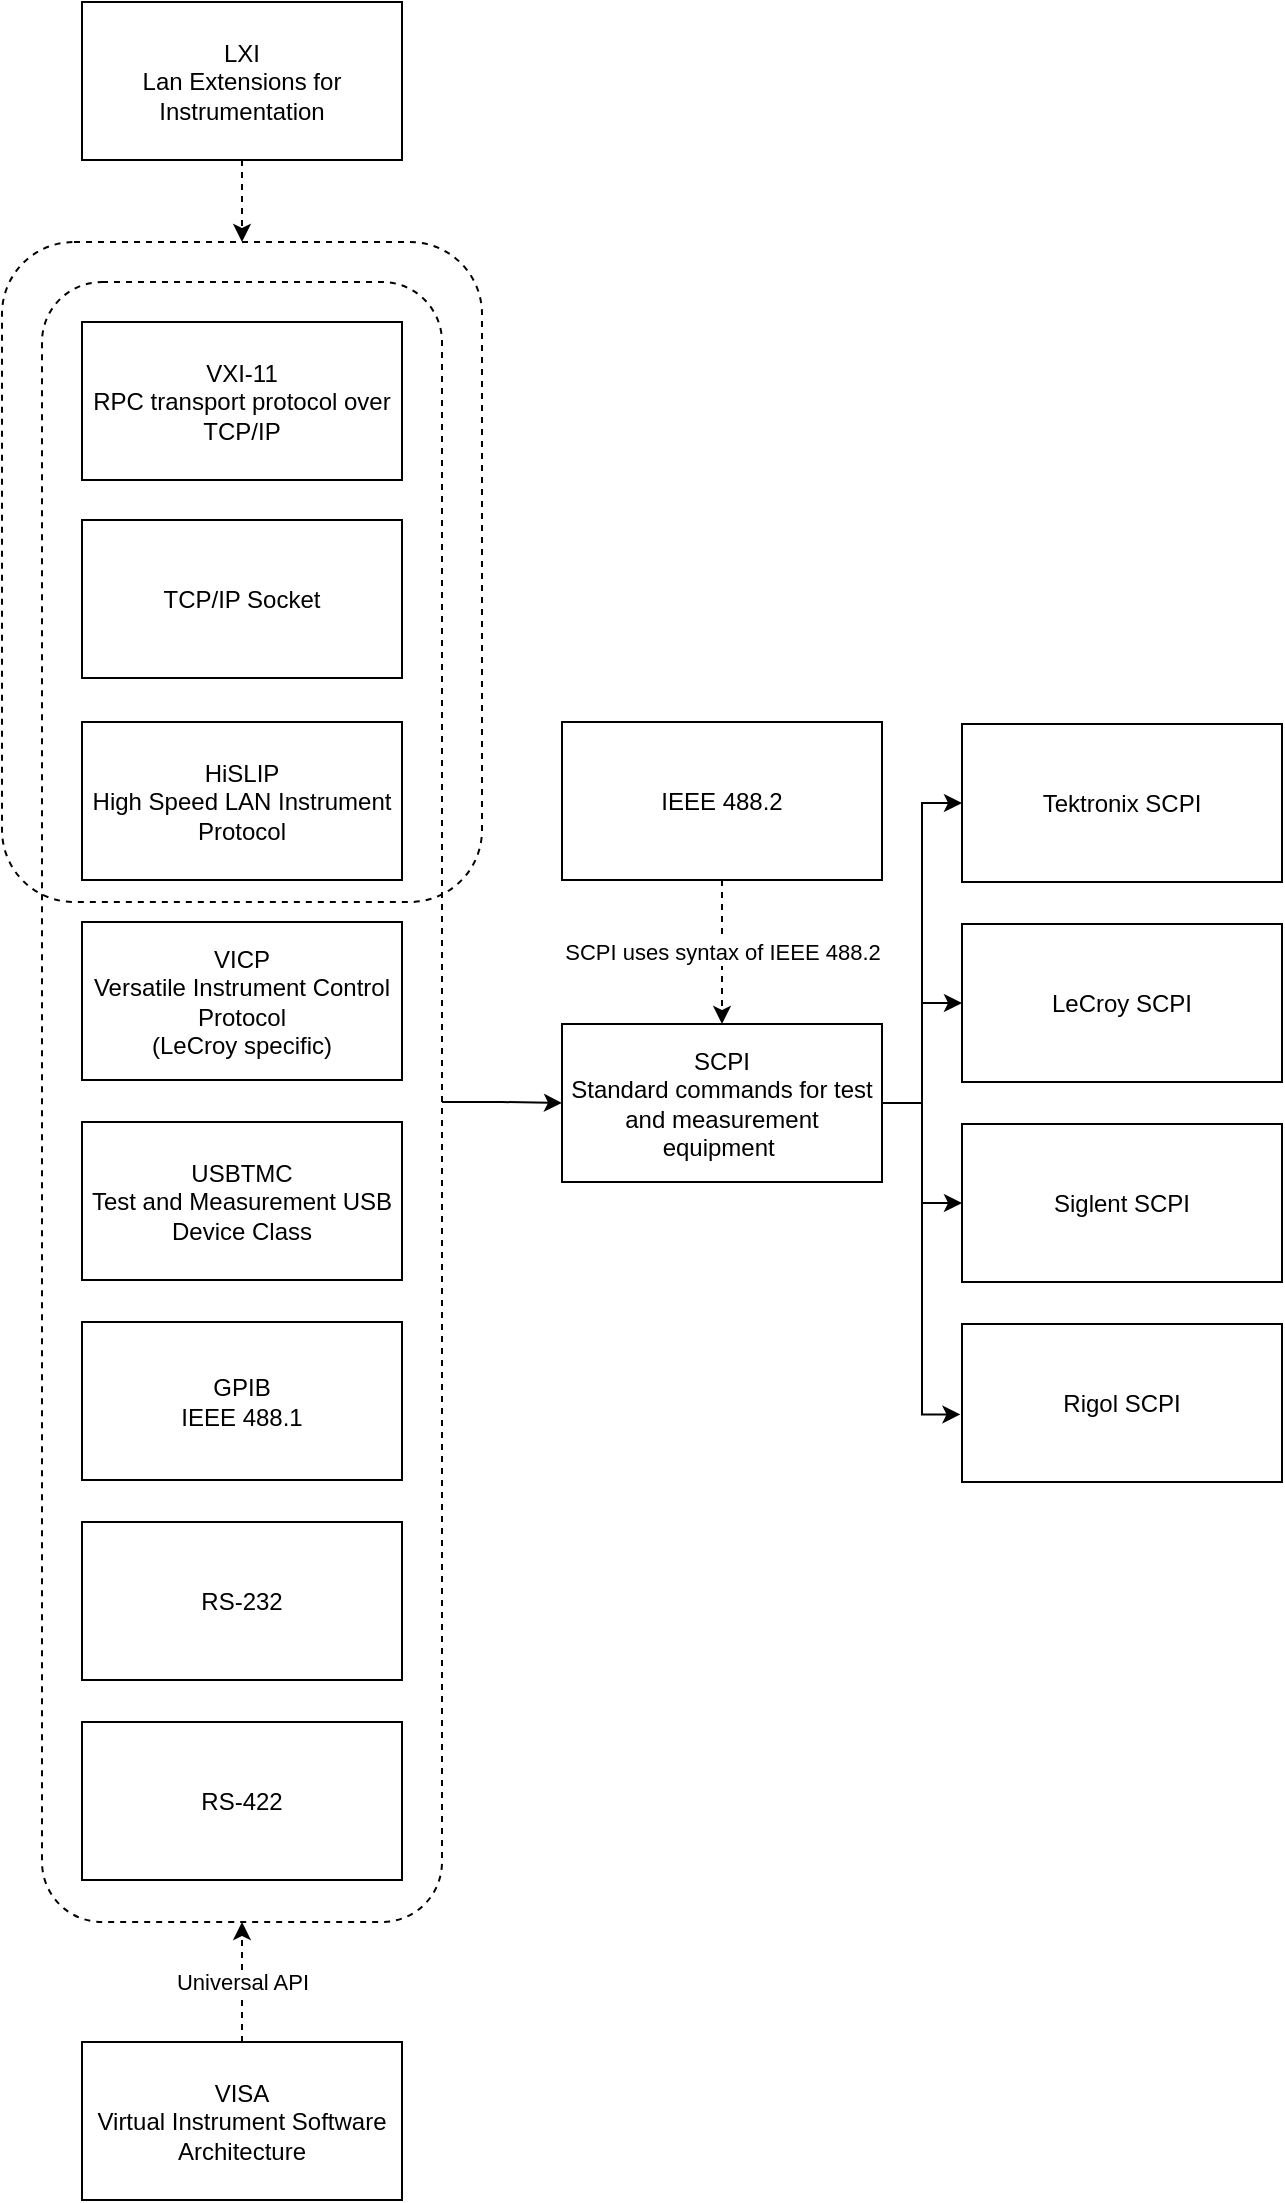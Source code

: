 <mxfile version="13.1.12" type="device" pages="2"><diagram id="yiU_om59BEAS4hxEiudL" name="Page-1"><mxGraphModel dx="1779" dy="1309" grid="1" gridSize="10" guides="1" tooltips="1" connect="1" arrows="1" fold="1" page="1" pageScale="1" pageWidth="850" pageHeight="1100" math="0" shadow="0"><root><mxCell id="0"/><mxCell id="1" parent="0"/><mxCell id="bnNKTG93MAxrQga7W9t3-14" value="" style="rounded=1;whiteSpace=wrap;html=1;dashed=1;" parent="1" vertex="1"><mxGeometry x="140" y="140" width="200" height="820" as="geometry"/></mxCell><mxCell id="Vnz4WbRcQ9M3PjpLrSUi-2" style="edgeStyle=orthogonalEdgeStyle;rounded=0;orthogonalLoop=1;jettySize=auto;html=1;exitX=1;exitY=0.5;exitDx=0;exitDy=0;entryX=0;entryY=0.5;entryDx=0;entryDy=0;" parent="1" source="bnNKTG93MAxrQga7W9t3-14" target="bnNKTG93MAxrQga7W9t3-1" edge="1"><mxGeometry relative="1" as="geometry"/></mxCell><mxCell id="Vnz4WbRcQ9M3PjpLrSUi-12" style="edgeStyle=orthogonalEdgeStyle;rounded=0;orthogonalLoop=1;jettySize=auto;html=1;exitX=1;exitY=0.5;exitDx=0;exitDy=0;entryX=0;entryY=0.5;entryDx=0;entryDy=0;" parent="1" source="bnNKTG93MAxrQga7W9t3-1" target="Vnz4WbRcQ9M3PjpLrSUi-9" edge="1"><mxGeometry relative="1" as="geometry"/></mxCell><mxCell id="Vnz4WbRcQ9M3PjpLrSUi-13" style="edgeStyle=orthogonalEdgeStyle;rounded=0;orthogonalLoop=1;jettySize=auto;html=1;exitX=1;exitY=0.5;exitDx=0;exitDy=0;entryX=0;entryY=0.5;entryDx=0;entryDy=0;" parent="1" source="bnNKTG93MAxrQga7W9t3-1" target="Vnz4WbRcQ9M3PjpLrSUi-8" edge="1"><mxGeometry relative="1" as="geometry"/></mxCell><mxCell id="Vnz4WbRcQ9M3PjpLrSUi-14" style="edgeStyle=orthogonalEdgeStyle;rounded=0;orthogonalLoop=1;jettySize=auto;html=1;exitX=1;exitY=0.5;exitDx=0;exitDy=0;entryX=0;entryY=0.5;entryDx=0;entryDy=0;" parent="1" source="bnNKTG93MAxrQga7W9t3-1" target="Vnz4WbRcQ9M3PjpLrSUi-10" edge="1"><mxGeometry relative="1" as="geometry"/></mxCell><mxCell id="Vnz4WbRcQ9M3PjpLrSUi-15" style="edgeStyle=orthogonalEdgeStyle;rounded=0;orthogonalLoop=1;jettySize=auto;html=1;exitX=1;exitY=0.5;exitDx=0;exitDy=0;entryX=-0.005;entryY=0.572;entryDx=0;entryDy=0;entryPerimeter=0;" parent="1" source="bnNKTG93MAxrQga7W9t3-1" target="Vnz4WbRcQ9M3PjpLrSUi-11" edge="1"><mxGeometry relative="1" as="geometry"/></mxCell><mxCell id="bnNKTG93MAxrQga7W9t3-1" value="SCPI&lt;br&gt;Standard commands for test and measurement equipment&amp;nbsp;" style="rounded=0;whiteSpace=wrap;html=1;" parent="1" vertex="1"><mxGeometry x="400" y="511" width="160" height="79" as="geometry"/></mxCell><mxCell id="bnNKTG93MAxrQga7W9t3-12" value="SCPI uses syntax of IEEE 488.2" style="edgeStyle=orthogonalEdgeStyle;rounded=0;orthogonalLoop=1;jettySize=auto;html=1;exitX=0.5;exitY=1;exitDx=0;exitDy=0;entryX=0.5;entryY=0;entryDx=0;entryDy=0;dashed=1;" parent="1" source="bnNKTG93MAxrQga7W9t3-2" target="bnNKTG93MAxrQga7W9t3-1" edge="1"><mxGeometry relative="1" as="geometry"/></mxCell><mxCell id="bnNKTG93MAxrQga7W9t3-2" value="IEEE 488.2" style="rounded=0;whiteSpace=wrap;html=1;" parent="1" vertex="1"><mxGeometry x="400" y="360" width="160" height="79" as="geometry"/></mxCell><mxCell id="bnNKTG93MAxrQga7W9t3-5" value="VXI-11&lt;br&gt;RPC transport protocol over TCP/IP" style="rounded=0;whiteSpace=wrap;html=1;" parent="1" vertex="1"><mxGeometry x="160" y="160" width="160" height="79" as="geometry"/></mxCell><mxCell id="bnNKTG93MAxrQga7W9t3-6" value="USBTMC&lt;br&gt;Test and Measurement USB Device Class" style="rounded=0;whiteSpace=wrap;html=1;" parent="1" vertex="1"><mxGeometry x="160" y="560" width="160" height="79" as="geometry"/></mxCell><mxCell id="bnNKTG93MAxrQga7W9t3-7" value="TCP/IP Socket" style="rounded=0;whiteSpace=wrap;html=1;" parent="1" vertex="1"><mxGeometry x="160" y="259" width="160" height="79" as="geometry"/></mxCell><mxCell id="bnNKTG93MAxrQga7W9t3-8" value="HiSLIP&lt;br&gt;High Speed LAN Instrument Protocol" style="rounded=0;whiteSpace=wrap;html=1;" parent="1" vertex="1"><mxGeometry x="160" y="360" width="160" height="79" as="geometry"/></mxCell><mxCell id="bnNKTG93MAxrQga7W9t3-15" value="Universal API" style="edgeStyle=orthogonalEdgeStyle;rounded=0;orthogonalLoop=1;jettySize=auto;html=1;exitX=0.5;exitY=0;exitDx=0;exitDy=0;entryX=0.5;entryY=1;entryDx=0;entryDy=0;dashed=1;" parent="1" source="bnNKTG93MAxrQga7W9t3-9" target="bnNKTG93MAxrQga7W9t3-14" edge="1"><mxGeometry relative="1" as="geometry"/></mxCell><mxCell id="bnNKTG93MAxrQga7W9t3-9" value="VISA&lt;br&gt;Virtual Instrument Software Architecture" style="rounded=0;whiteSpace=wrap;html=1;" parent="1" vertex="1"><mxGeometry x="160" y="1020" width="160" height="79" as="geometry"/></mxCell><mxCell id="bnNKTG93MAxrQga7W9t3-10" value="GPIB&lt;br&gt;IEEE 488.1" style="rounded=0;whiteSpace=wrap;html=1;" parent="1" vertex="1"><mxGeometry x="160" y="660" width="160" height="79" as="geometry"/></mxCell><mxCell id="bnNKTG93MAxrQga7W9t3-11" value="RS-232" style="rounded=0;whiteSpace=wrap;html=1;" parent="1" vertex="1"><mxGeometry x="160" y="760" width="160" height="79" as="geometry"/></mxCell><mxCell id="bnNKTG93MAxrQga7W9t3-13" value="VICP&lt;br&gt;Versatile Instrument Control Protocol&lt;br&gt;(LeCroy specific)" style="rounded=0;whiteSpace=wrap;html=1;" parent="1" vertex="1"><mxGeometry x="160" y="460" width="160" height="79" as="geometry"/></mxCell><mxCell id="Vnz4WbRcQ9M3PjpLrSUi-1" value="RS-422" style="rounded=0;whiteSpace=wrap;html=1;" parent="1" vertex="1"><mxGeometry x="160" y="860" width="160" height="79" as="geometry"/></mxCell><mxCell id="Vnz4WbRcQ9M3PjpLrSUi-5" value="" style="rounded=1;whiteSpace=wrap;html=1;fillColor=none;dashed=1;" parent="1" vertex="1"><mxGeometry x="120" y="120" width="240" height="330" as="geometry"/></mxCell><mxCell id="Vnz4WbRcQ9M3PjpLrSUi-16" style="edgeStyle=orthogonalEdgeStyle;rounded=0;orthogonalLoop=1;jettySize=auto;html=1;exitX=0.5;exitY=1;exitDx=0;exitDy=0;entryX=0.5;entryY=0;entryDx=0;entryDy=0;dashed=1;" parent="1" source="Vnz4WbRcQ9M3PjpLrSUi-6" target="Vnz4WbRcQ9M3PjpLrSUi-5" edge="1"><mxGeometry relative="1" as="geometry"/></mxCell><mxCell id="Vnz4WbRcQ9M3PjpLrSUi-6" value="LXI&lt;br&gt;Lan Extensions for Instrumentation" style="rounded=0;whiteSpace=wrap;html=1;" parent="1" vertex="1"><mxGeometry x="160" width="160" height="79" as="geometry"/></mxCell><mxCell id="Vnz4WbRcQ9M3PjpLrSUi-8" value="Tektronix SCPI" style="rounded=0;whiteSpace=wrap;html=1;" parent="1" vertex="1"><mxGeometry x="600" y="361" width="160" height="79" as="geometry"/></mxCell><mxCell id="Vnz4WbRcQ9M3PjpLrSUi-9" value="LeCroy SCPI" style="rounded=0;whiteSpace=wrap;html=1;" parent="1" vertex="1"><mxGeometry x="600" y="461" width="160" height="79" as="geometry"/></mxCell><mxCell id="Vnz4WbRcQ9M3PjpLrSUi-10" value="Siglent SCPI" style="rounded=0;whiteSpace=wrap;html=1;" parent="1" vertex="1"><mxGeometry x="600" y="561" width="160" height="79" as="geometry"/></mxCell><mxCell id="Vnz4WbRcQ9M3PjpLrSUi-11" value="Rigol SCPI" style="rounded=0;whiteSpace=wrap;html=1;" parent="1" vertex="1"><mxGeometry x="600" y="661" width="160" height="79" as="geometry"/></mxCell></root></mxGraphModel></diagram><diagram name="Instrument_Control_Layers" id="OPbMVmHhw-bTpo6Mn5Ih"><mxGraphModel dx="2077" dy="869" grid="1" gridSize="10" guides="1" tooltips="1" connect="1" arrows="1" fold="1" page="1" pageScale="1" pageWidth="850" pageHeight="1100" math="0" shadow="0"><root><mxCell id="l1htTRqmgCIuGYgidmMv-0"/><mxCell id="l1htTRqmgCIuGYgidmMv-1" parent="l1htTRqmgCIuGYgidmMv-0"/><mxCell id="l1htTRqmgCIuGYgidmMv-2" value="" style="rounded=1;whiteSpace=wrap;html=1;dashed=1;" vertex="1" parent="l1htTRqmgCIuGYgidmMv-1"><mxGeometry x="140" y="140" width="200" height="820" as="geometry"/></mxCell><mxCell id="l1htTRqmgCIuGYgidmMv-3" style="edgeStyle=orthogonalEdgeStyle;rounded=0;orthogonalLoop=1;jettySize=auto;html=1;exitX=1;exitY=0.5;exitDx=0;exitDy=0;entryX=0;entryY=0.5;entryDx=0;entryDy=0;" edge="1" parent="l1htTRqmgCIuGYgidmMv-1" source="l1htTRqmgCIuGYgidmMv-2" target="l1htTRqmgCIuGYgidmMv-8"><mxGeometry relative="1" as="geometry"/></mxCell><mxCell id="l1htTRqmgCIuGYgidmMv-4" style="edgeStyle=orthogonalEdgeStyle;rounded=0;orthogonalLoop=1;jettySize=auto;html=1;exitX=1;exitY=0.5;exitDx=0;exitDy=0;entryX=0;entryY=0.5;entryDx=0;entryDy=0;" edge="1" parent="l1htTRqmgCIuGYgidmMv-1" source="l1htTRqmgCIuGYgidmMv-8" target="l1htTRqmgCIuGYgidmMv-25"><mxGeometry relative="1" as="geometry"/></mxCell><mxCell id="l1htTRqmgCIuGYgidmMv-5" style="edgeStyle=orthogonalEdgeStyle;rounded=0;orthogonalLoop=1;jettySize=auto;html=1;exitX=1;exitY=0.5;exitDx=0;exitDy=0;entryX=0;entryY=0.5;entryDx=0;entryDy=0;" edge="1" parent="l1htTRqmgCIuGYgidmMv-1" source="l1htTRqmgCIuGYgidmMv-8" target="l1htTRqmgCIuGYgidmMv-24"><mxGeometry relative="1" as="geometry"/></mxCell><mxCell id="l1htTRqmgCIuGYgidmMv-6" style="edgeStyle=orthogonalEdgeStyle;rounded=0;orthogonalLoop=1;jettySize=auto;html=1;exitX=1;exitY=0.5;exitDx=0;exitDy=0;entryX=0;entryY=0.5;entryDx=0;entryDy=0;" edge="1" parent="l1htTRqmgCIuGYgidmMv-1" source="l1htTRqmgCIuGYgidmMv-8" target="l1htTRqmgCIuGYgidmMv-26"><mxGeometry relative="1" as="geometry"/></mxCell><mxCell id="l1htTRqmgCIuGYgidmMv-7" style="edgeStyle=orthogonalEdgeStyle;rounded=0;orthogonalLoop=1;jettySize=auto;html=1;exitX=1;exitY=0.5;exitDx=0;exitDy=0;entryX=-0.005;entryY=0.572;entryDx=0;entryDy=0;entryPerimeter=0;" edge="1" parent="l1htTRqmgCIuGYgidmMv-1" source="l1htTRqmgCIuGYgidmMv-8" target="l1htTRqmgCIuGYgidmMv-27"><mxGeometry relative="1" as="geometry"/></mxCell><mxCell id="l1htTRqmgCIuGYgidmMv-8" value="SCPI&lt;br&gt;Standard commands for test and measurement equipment&amp;nbsp;" style="rounded=0;whiteSpace=wrap;html=1;" vertex="1" parent="l1htTRqmgCIuGYgidmMv-1"><mxGeometry x="400" y="511" width="160" height="79" as="geometry"/></mxCell><mxCell id="l1htTRqmgCIuGYgidmMv-9" value="SCPI uses syntax of IEEE 488.2" style="edgeStyle=orthogonalEdgeStyle;rounded=0;orthogonalLoop=1;jettySize=auto;html=1;exitX=0.5;exitY=1;exitDx=0;exitDy=0;entryX=0.5;entryY=0;entryDx=0;entryDy=0;dashed=1;" edge="1" parent="l1htTRqmgCIuGYgidmMv-1" source="l1htTRqmgCIuGYgidmMv-10" target="l1htTRqmgCIuGYgidmMv-8"><mxGeometry relative="1" as="geometry"/></mxCell><mxCell id="l1htTRqmgCIuGYgidmMv-10" value="IEEE 488.2" style="rounded=0;whiteSpace=wrap;html=1;" vertex="1" parent="l1htTRqmgCIuGYgidmMv-1"><mxGeometry x="400" y="360" width="160" height="79" as="geometry"/></mxCell><mxCell id="l1htTRqmgCIuGYgidmMv-11" value="VXI-11&lt;br&gt;RPC transport protocol over TCP/IP" style="rounded=0;whiteSpace=wrap;html=1;" vertex="1" parent="l1htTRqmgCIuGYgidmMv-1"><mxGeometry x="160" y="160" width="160" height="79" as="geometry"/></mxCell><mxCell id="l1htTRqmgCIuGYgidmMv-12" value="USBTMC&lt;br&gt;Test and Measurement USB Device Class" style="rounded=0;whiteSpace=wrap;html=1;" vertex="1" parent="l1htTRqmgCIuGYgidmMv-1"><mxGeometry x="160" y="560" width="160" height="79" as="geometry"/></mxCell><mxCell id="l1htTRqmgCIuGYgidmMv-13" value="TCP/IP Socket" style="rounded=0;whiteSpace=wrap;html=1;" vertex="1" parent="l1htTRqmgCIuGYgidmMv-1"><mxGeometry x="160" y="259" width="160" height="79" as="geometry"/></mxCell><mxCell id="l1htTRqmgCIuGYgidmMv-14" value="HiSLIP&lt;br&gt;High Speed LAN Instrument Protocol" style="rounded=0;whiteSpace=wrap;html=1;" vertex="1" parent="l1htTRqmgCIuGYgidmMv-1"><mxGeometry x="160" y="360" width="160" height="79" as="geometry"/></mxCell><mxCell id="l1htTRqmgCIuGYgidmMv-15" value="Universal API" style="edgeStyle=orthogonalEdgeStyle;rounded=0;orthogonalLoop=1;jettySize=auto;html=1;exitX=0.5;exitY=0;exitDx=0;exitDy=0;entryX=0.5;entryY=1;entryDx=0;entryDy=0;dashed=1;" edge="1" parent="l1htTRqmgCIuGYgidmMv-1" source="l1htTRqmgCIuGYgidmMv-16" target="l1htTRqmgCIuGYgidmMv-2"><mxGeometry relative="1" as="geometry"/></mxCell><mxCell id="l1htTRqmgCIuGYgidmMv-16" value="VISA&lt;br&gt;Virtual Instrument Software Architecture" style="rounded=0;whiteSpace=wrap;html=1;" vertex="1" parent="l1htTRqmgCIuGYgidmMv-1"><mxGeometry x="160" y="1020" width="160" height="79" as="geometry"/></mxCell><mxCell id="l1htTRqmgCIuGYgidmMv-17" value="GPIB&lt;br&gt;IEEE 488.1 Protocol" style="rounded=0;whiteSpace=wrap;html=1;" vertex="1" parent="l1htTRqmgCIuGYgidmMv-1"><mxGeometry x="160" y="660" width="160" height="79" as="geometry"/></mxCell><mxCell id="l1htTRqmgCIuGYgidmMv-18" value="RS-232&lt;br&gt;Protocol" style="rounded=0;whiteSpace=wrap;html=1;" vertex="1" parent="l1htTRqmgCIuGYgidmMv-1"><mxGeometry x="160" y="760" width="160" height="79" as="geometry"/></mxCell><mxCell id="l1htTRqmgCIuGYgidmMv-19" value="VICP&lt;br&gt;Versatile Instrument Control Protocol&lt;br&gt;(LeCroy specific)" style="rounded=0;whiteSpace=wrap;html=1;" vertex="1" parent="l1htTRqmgCIuGYgidmMv-1"><mxGeometry x="160" y="460" width="160" height="79" as="geometry"/></mxCell><mxCell id="l1htTRqmgCIuGYgidmMv-20" value="RS-422&lt;br&gt;Protocol" style="rounded=0;whiteSpace=wrap;html=1;" vertex="1" parent="l1htTRqmgCIuGYgidmMv-1"><mxGeometry x="160" y="860" width="160" height="79" as="geometry"/></mxCell><mxCell id="l1htTRqmgCIuGYgidmMv-21" value="" style="rounded=1;whiteSpace=wrap;html=1;fillColor=none;dashed=1;" vertex="1" parent="l1htTRqmgCIuGYgidmMv-1"><mxGeometry x="110" y="120" width="260" height="330" as="geometry"/></mxCell><mxCell id="l1htTRqmgCIuGYgidmMv-22" style="edgeStyle=orthogonalEdgeStyle;rounded=0;orthogonalLoop=1;jettySize=auto;html=1;exitX=0.5;exitY=1;exitDx=0;exitDy=0;entryX=0.5;entryY=0;entryDx=0;entryDy=0;dashed=1;" edge="1" parent="l1htTRqmgCIuGYgidmMv-1" source="l1htTRqmgCIuGYgidmMv-23" target="l1htTRqmgCIuGYgidmMv-21"><mxGeometry relative="1" as="geometry"/></mxCell><mxCell id="l1htTRqmgCIuGYgidmMv-23" value="LXI&lt;br&gt;Lan Extensions for Instrumentation" style="rounded=0;whiteSpace=wrap;html=1;" vertex="1" parent="l1htTRqmgCIuGYgidmMv-1"><mxGeometry x="160" width="160" height="79" as="geometry"/></mxCell><mxCell id="l1htTRqmgCIuGYgidmMv-24" value="Tektronix SCPI" style="rounded=0;whiteSpace=wrap;html=1;" vertex="1" parent="l1htTRqmgCIuGYgidmMv-1"><mxGeometry x="600" y="361" width="160" height="79" as="geometry"/></mxCell><mxCell id="l1htTRqmgCIuGYgidmMv-25" value="LeCroy SCPI" style="rounded=0;whiteSpace=wrap;html=1;" vertex="1" parent="l1htTRqmgCIuGYgidmMv-1"><mxGeometry x="600" y="461" width="160" height="79" as="geometry"/></mxCell><mxCell id="l1htTRqmgCIuGYgidmMv-26" value="Siglent SCPI" style="rounded=0;whiteSpace=wrap;html=1;" vertex="1" parent="l1htTRqmgCIuGYgidmMv-1"><mxGeometry x="600" y="561" width="160" height="79" as="geometry"/></mxCell><mxCell id="l1htTRqmgCIuGYgidmMv-27" value="Rigol SCPI" style="rounded=0;whiteSpace=wrap;html=1;" vertex="1" parent="l1htTRqmgCIuGYgidmMv-1"><mxGeometry x="600" y="661" width="160" height="79" as="geometry"/></mxCell><mxCell id="l1htTRqmgCIuGYgidmMv-30" style="edgeStyle=orthogonalEdgeStyle;rounded=0;orthogonalLoop=1;jettySize=auto;html=1;exitX=1;exitY=0.5;exitDx=0;exitDy=0;entryX=0;entryY=0.5;entryDx=0;entryDy=0;" edge="1" parent="l1htTRqmgCIuGYgidmMv-1" source="l1htTRqmgCIuGYgidmMv-28" target="l1htTRqmgCIuGYgidmMv-11"><mxGeometry relative="1" as="geometry"/></mxCell><mxCell id="l1htTRqmgCIuGYgidmMv-31" style="edgeStyle=orthogonalEdgeStyle;rounded=0;orthogonalLoop=1;jettySize=auto;html=1;exitX=1;exitY=0.5;exitDx=0;exitDy=0;entryX=0;entryY=0.5;entryDx=0;entryDy=0;" edge="1" parent="l1htTRqmgCIuGYgidmMv-1" source="l1htTRqmgCIuGYgidmMv-28" target="l1htTRqmgCIuGYgidmMv-13"><mxGeometry relative="1" as="geometry"/></mxCell><mxCell id="l1htTRqmgCIuGYgidmMv-32" style="edgeStyle=orthogonalEdgeStyle;rounded=0;orthogonalLoop=1;jettySize=auto;html=1;exitX=1;exitY=0.5;exitDx=0;exitDy=0;entryX=0;entryY=0.5;entryDx=0;entryDy=0;" edge="1" parent="l1htTRqmgCIuGYgidmMv-1" source="l1htTRqmgCIuGYgidmMv-28" target="l1htTRqmgCIuGYgidmMv-14"><mxGeometry relative="1" as="geometry"/></mxCell><mxCell id="l1htTRqmgCIuGYgidmMv-33" style="edgeStyle=orthogonalEdgeStyle;rounded=0;orthogonalLoop=1;jettySize=auto;html=1;exitX=1;exitY=0.5;exitDx=0;exitDy=0;entryX=0;entryY=0.5;entryDx=0;entryDy=0;" edge="1" parent="l1htTRqmgCIuGYgidmMv-1" source="l1htTRqmgCIuGYgidmMv-28" target="l1htTRqmgCIuGYgidmMv-19"><mxGeometry relative="1" as="geometry"/></mxCell><mxCell id="l1htTRqmgCIuGYgidmMv-28" value="Ethernet" style="rounded=0;whiteSpace=wrap;html=1;" vertex="1" parent="l1htTRqmgCIuGYgidmMv-1"><mxGeometry x="-80" y="300" width="160" height="79" as="geometry"/></mxCell><mxCell id="l1htTRqmgCIuGYgidmMv-39" style="edgeStyle=orthogonalEdgeStyle;rounded=0;orthogonalLoop=1;jettySize=auto;html=1;exitX=1;exitY=0.5;exitDx=0;exitDy=0;entryX=0;entryY=0.5;entryDx=0;entryDy=0;" edge="1" parent="l1htTRqmgCIuGYgidmMv-1" source="l1htTRqmgCIuGYgidmMv-34" target="l1htTRqmgCIuGYgidmMv-12"><mxGeometry relative="1" as="geometry"/></mxCell><mxCell id="l1htTRqmgCIuGYgidmMv-34" value="USB" style="rounded=0;whiteSpace=wrap;html=1;" vertex="1" parent="l1htTRqmgCIuGYgidmMv-1"><mxGeometry x="-80" y="560" width="160" height="79" as="geometry"/></mxCell><mxCell id="l1htTRqmgCIuGYgidmMv-40" style="edgeStyle=orthogonalEdgeStyle;rounded=0;orthogonalLoop=1;jettySize=auto;html=1;exitX=1;exitY=0.5;exitDx=0;exitDy=0;entryX=0;entryY=0.5;entryDx=0;entryDy=0;" edge="1" parent="l1htTRqmgCIuGYgidmMv-1" source="l1htTRqmgCIuGYgidmMv-35" target="l1htTRqmgCIuGYgidmMv-17"><mxGeometry relative="1" as="geometry"/></mxCell><mxCell id="l1htTRqmgCIuGYgidmMv-35" value="GPIB&lt;br&gt;IEE 488.1 Physical" style="rounded=0;whiteSpace=wrap;html=1;" vertex="1" parent="l1htTRqmgCIuGYgidmMv-1"><mxGeometry x="-80" y="660" width="160" height="79" as="geometry"/></mxCell><mxCell id="l1htTRqmgCIuGYgidmMv-41" style="edgeStyle=orthogonalEdgeStyle;rounded=0;orthogonalLoop=1;jettySize=auto;html=1;exitX=1;exitY=0.5;exitDx=0;exitDy=0;entryX=0;entryY=0.5;entryDx=0;entryDy=0;" edge="1" parent="l1htTRqmgCIuGYgidmMv-1" source="l1htTRqmgCIuGYgidmMv-37" target="l1htTRqmgCIuGYgidmMv-18"><mxGeometry relative="1" as="geometry"/></mxCell><mxCell id="l1htTRqmgCIuGYgidmMv-37" value="RS-232&lt;br&gt;Physical" style="rounded=0;whiteSpace=wrap;html=1;" vertex="1" parent="l1htTRqmgCIuGYgidmMv-1"><mxGeometry x="-80" y="760" width="160" height="79" as="geometry"/></mxCell><mxCell id="l1htTRqmgCIuGYgidmMv-42" style="edgeStyle=orthogonalEdgeStyle;rounded=0;orthogonalLoop=1;jettySize=auto;html=1;exitX=1;exitY=0.5;exitDx=0;exitDy=0;entryX=0;entryY=0.5;entryDx=0;entryDy=0;" edge="1" parent="l1htTRqmgCIuGYgidmMv-1" source="l1htTRqmgCIuGYgidmMv-38" target="l1htTRqmgCIuGYgidmMv-20"><mxGeometry relative="1" as="geometry"/></mxCell><mxCell id="l1htTRqmgCIuGYgidmMv-38" value="RS-422&lt;br&gt;Physical" style="rounded=0;whiteSpace=wrap;html=1;" vertex="1" parent="l1htTRqmgCIuGYgidmMv-1"><mxGeometry x="-80" y="860" width="160" height="79" as="geometry"/></mxCell></root></mxGraphModel></diagram></mxfile>